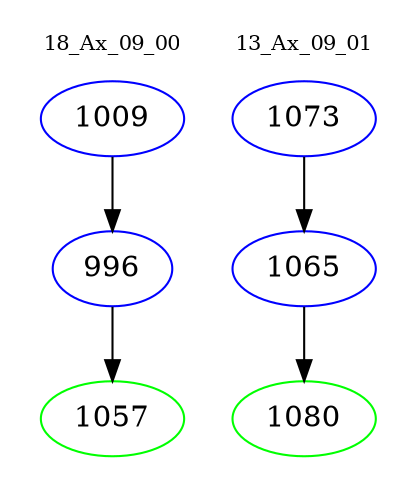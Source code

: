 digraph{
subgraph cluster_0 {
color = white
label = "18_Ax_09_00";
fontsize=10;
T0_1009 [label="1009", color="blue"]
T0_1009 -> T0_996 [color="black"]
T0_996 [label="996", color="blue"]
T0_996 -> T0_1057 [color="black"]
T0_1057 [label="1057", color="green"]
}
subgraph cluster_1 {
color = white
label = "13_Ax_09_01";
fontsize=10;
T1_1073 [label="1073", color="blue"]
T1_1073 -> T1_1065 [color="black"]
T1_1065 [label="1065", color="blue"]
T1_1065 -> T1_1080 [color="black"]
T1_1080 [label="1080", color="green"]
}
}
